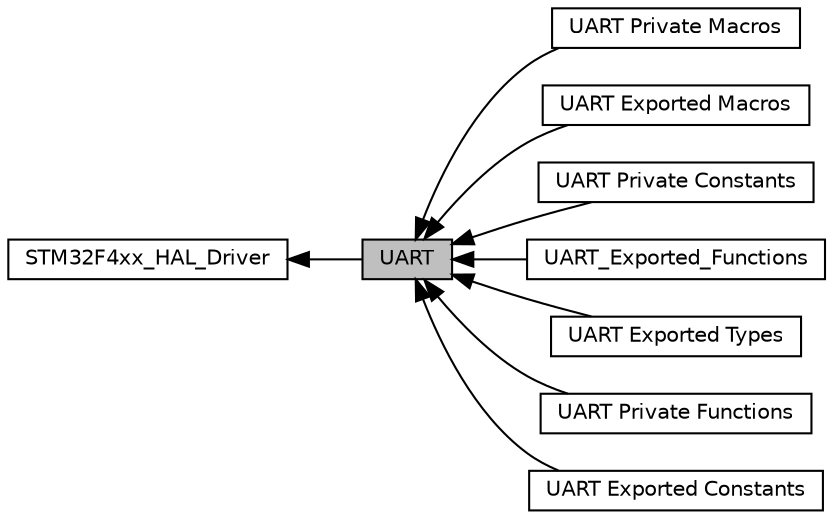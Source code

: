 digraph "UART"
{
  edge [fontname="Helvetica",fontsize="10",labelfontname="Helvetica",labelfontsize="10"];
  node [fontname="Helvetica",fontsize="10",shape=box];
  rankdir=LR;
  Node7 [label="UART Private Macros",height=0.2,width=0.4,color="black", fillcolor="white", style="filled",URL="$group___u_a_r_t___private___macros.html",tooltip=" "];
  Node5 [label="UART Exported Macros",height=0.2,width=0.4,color="black", fillcolor="white", style="filled",URL="$group___u_a_r_t___exported___macros.html",tooltip=" "];
  Node6 [label="UART Private Constants",height=0.2,width=0.4,color="black", fillcolor="white", style="filled",URL="$group___u_a_r_t___private___constants.html",tooltip=" "];
  Node9 [label="UART_Exported_Functions",height=0.2,width=0.4,color="black", fillcolor="white", style="filled",URL="$group___u_a_r_t___exported___functions.html",tooltip=" "];
  Node2 [label="STM32F4xx_HAL_Driver",height=0.2,width=0.4,color="black", fillcolor="white", style="filled",URL="$group___s_t_m32_f4xx___h_a_l___driver.html",tooltip=" "];
  Node3 [label="UART Exported Types",height=0.2,width=0.4,color="black", fillcolor="white", style="filled",URL="$group___u_a_r_t___exported___types.html",tooltip=" "];
  Node8 [label="UART Private Functions",height=0.2,width=0.4,color="black", fillcolor="white", style="filled",URL="$group___u_a_r_t___private___functions.html",tooltip=" "];
  Node1 [label="UART",height=0.2,width=0.4,color="black", fillcolor="grey75", style="filled", fontcolor="black",tooltip="HAL UART module driver."];
  Node4 [label="UART Exported Constants",height=0.2,width=0.4,color="black", fillcolor="white", style="filled",URL="$group___u_a_r_t___exported___constants.html",tooltip=" "];
  Node2->Node1 [shape=plaintext, dir="back", style="solid"];
  Node1->Node3 [shape=plaintext, dir="back", style="solid"];
  Node1->Node4 [shape=plaintext, dir="back", style="solid"];
  Node1->Node5 [shape=plaintext, dir="back", style="solid"];
  Node1->Node6 [shape=plaintext, dir="back", style="solid"];
  Node1->Node7 [shape=plaintext, dir="back", style="solid"];
  Node1->Node8 [shape=plaintext, dir="back", style="solid"];
  Node1->Node9 [shape=plaintext, dir="back", style="solid"];
}
